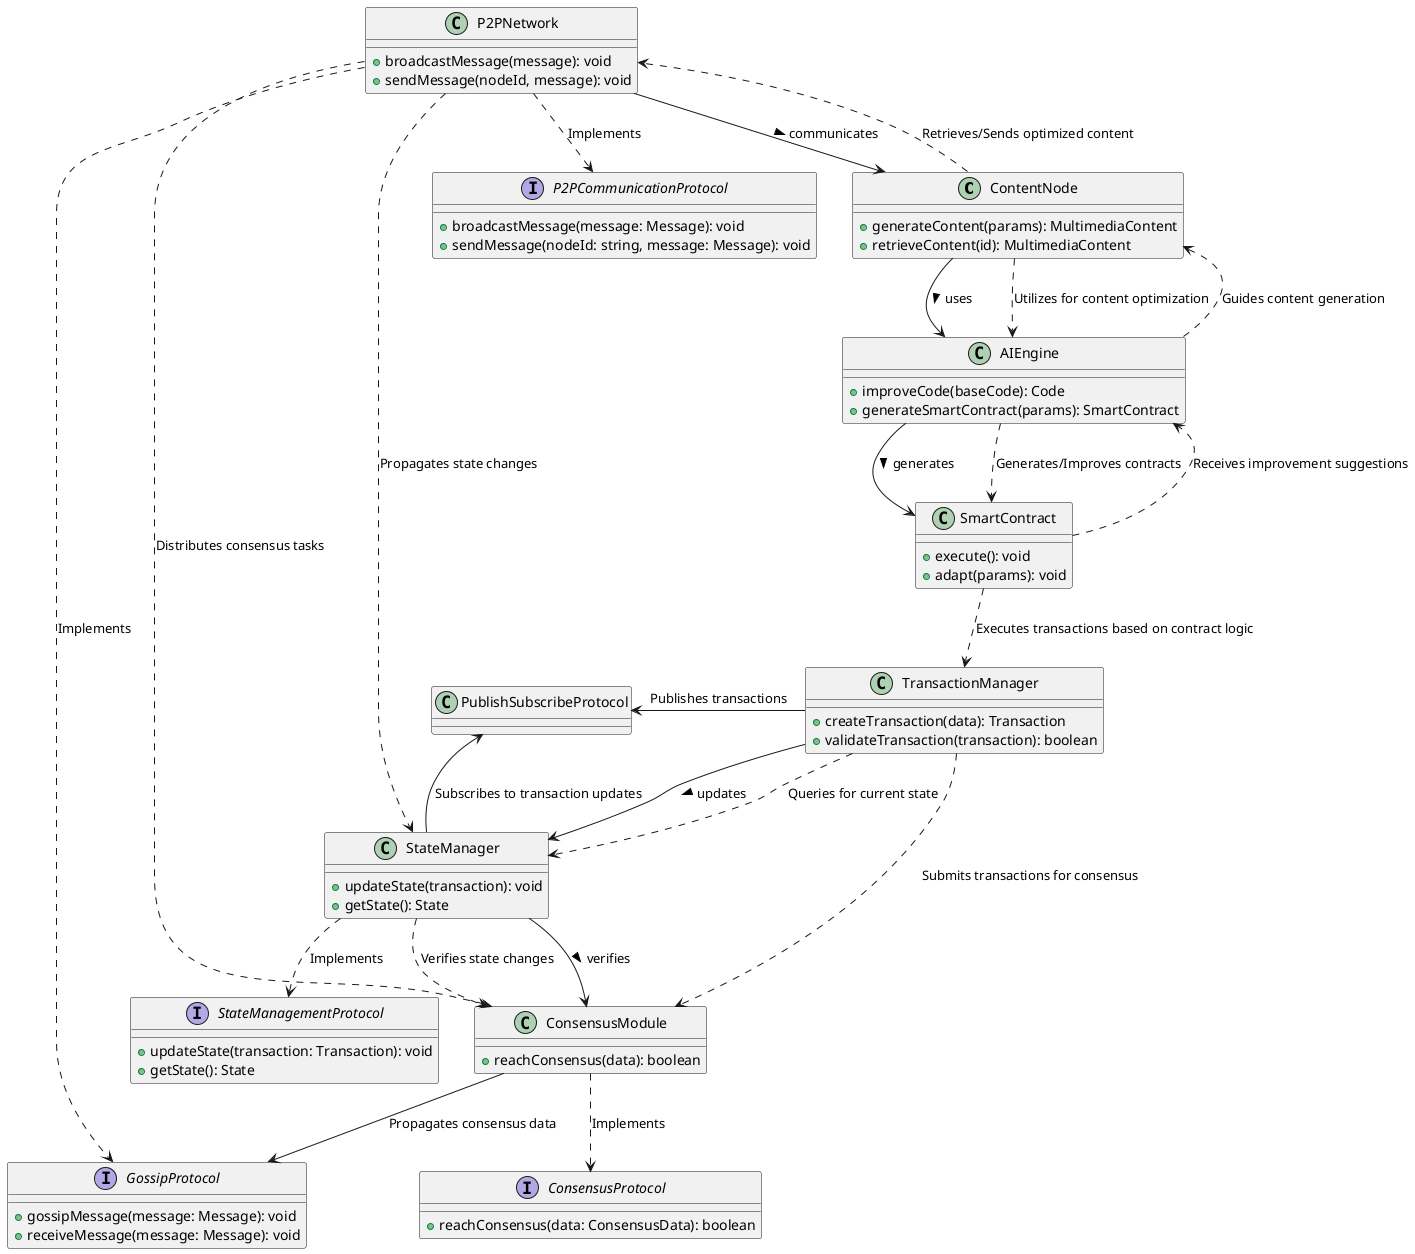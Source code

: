 @startuml

class ContentNode {
    +generateContent(params): MultimediaContent
    +retrieveContent(id): MultimediaContent
}

class TransactionManager {
    +createTransaction(data): Transaction
    +validateTransaction(transaction): boolean
}

class AIEngine {
    +improveCode(baseCode): Code
    +generateSmartContract(params): SmartContract
}

class SmartContract {
    +execute(): void
    +adapt(params): void
}

class P2PNetwork {
    +broadcastMessage(message): void
    +sendMessage(nodeId, message): void
}

class StateManager {
    +updateState(transaction): void
    +getState(): State
}

class ConsensusModule {
    +reachConsensus(data): boolean
}


ContentNode --> AIEngine : uses >
TransactionManager --> StateManager : updates >
AIEngine --> SmartContract : generates >
P2PNetwork --> ContentNode : communicates >
StateManager --> ConsensusModule : verifies >
    ContentNode ..> AIEngine : "Utilizes for content optimization"
ContentNode ..> P2PNetwork : "Retrieves/Sends optimized content"
TransactionManager ..> StateManager : "Queries for current state"
TransactionManager ..> ConsensusModule : "Submits transactions for consensus"
AIEngine ..> ContentNode : "Guides content generation"
AIEngine ..> SmartContract : "Generates/Improves contracts"
SmartContract ..> AIEngine : "Receives improvement suggestions"
SmartContract ..> TransactionManager : "Executes transactions based on contract logic"
P2PNetwork ..> StateManager : "Propagates state changes"
P2PNetwork ..> ConsensusModule : "Distributes consensus tasks"
StateManager ..> ConsensusModule : "Verifies state changes"

interface P2PCommunicationProtocol {
    +broadcastMessage(message: Message): void
    +sendMessage(nodeId: string, message: Message): void
}

interface StateManagementProtocol {
    +updateState(transaction: Transaction): void
    +getState(): State
}

interface ConsensusProtocol {
    +reachConsensus(data: ConsensusData): boolean
}

P2PNetwork ..> P2PCommunicationProtocol : "Implements"
StateManager ..> StateManagementProtocol : "Implements"
ConsensusModule ..> ConsensusProtocol : "Implements"

interface GossipProtocol {
    +gossipMessage(message: Message): void
    +receiveMessage(message: Message): void
}

P2PNetwork ..> GossipProtocol : "Implements"

StateManager -right-> PublishSubscribeProtocol : "Subscribes to transaction updates"
TransactionManager -left-> PublishSubscribeProtocol : "Publishes transactions"
ConsensusModule -down-> GossipProtocol : "Propagates consensus data"

@enduml
